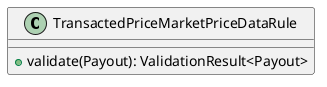 @startuml

    class TransactedPriceMarketPriceDataRule [[TransactedPriceMarketPriceDataRule.html]] {
        +validate(Payout): ValidationResult<Payout>
    }

@enduml

